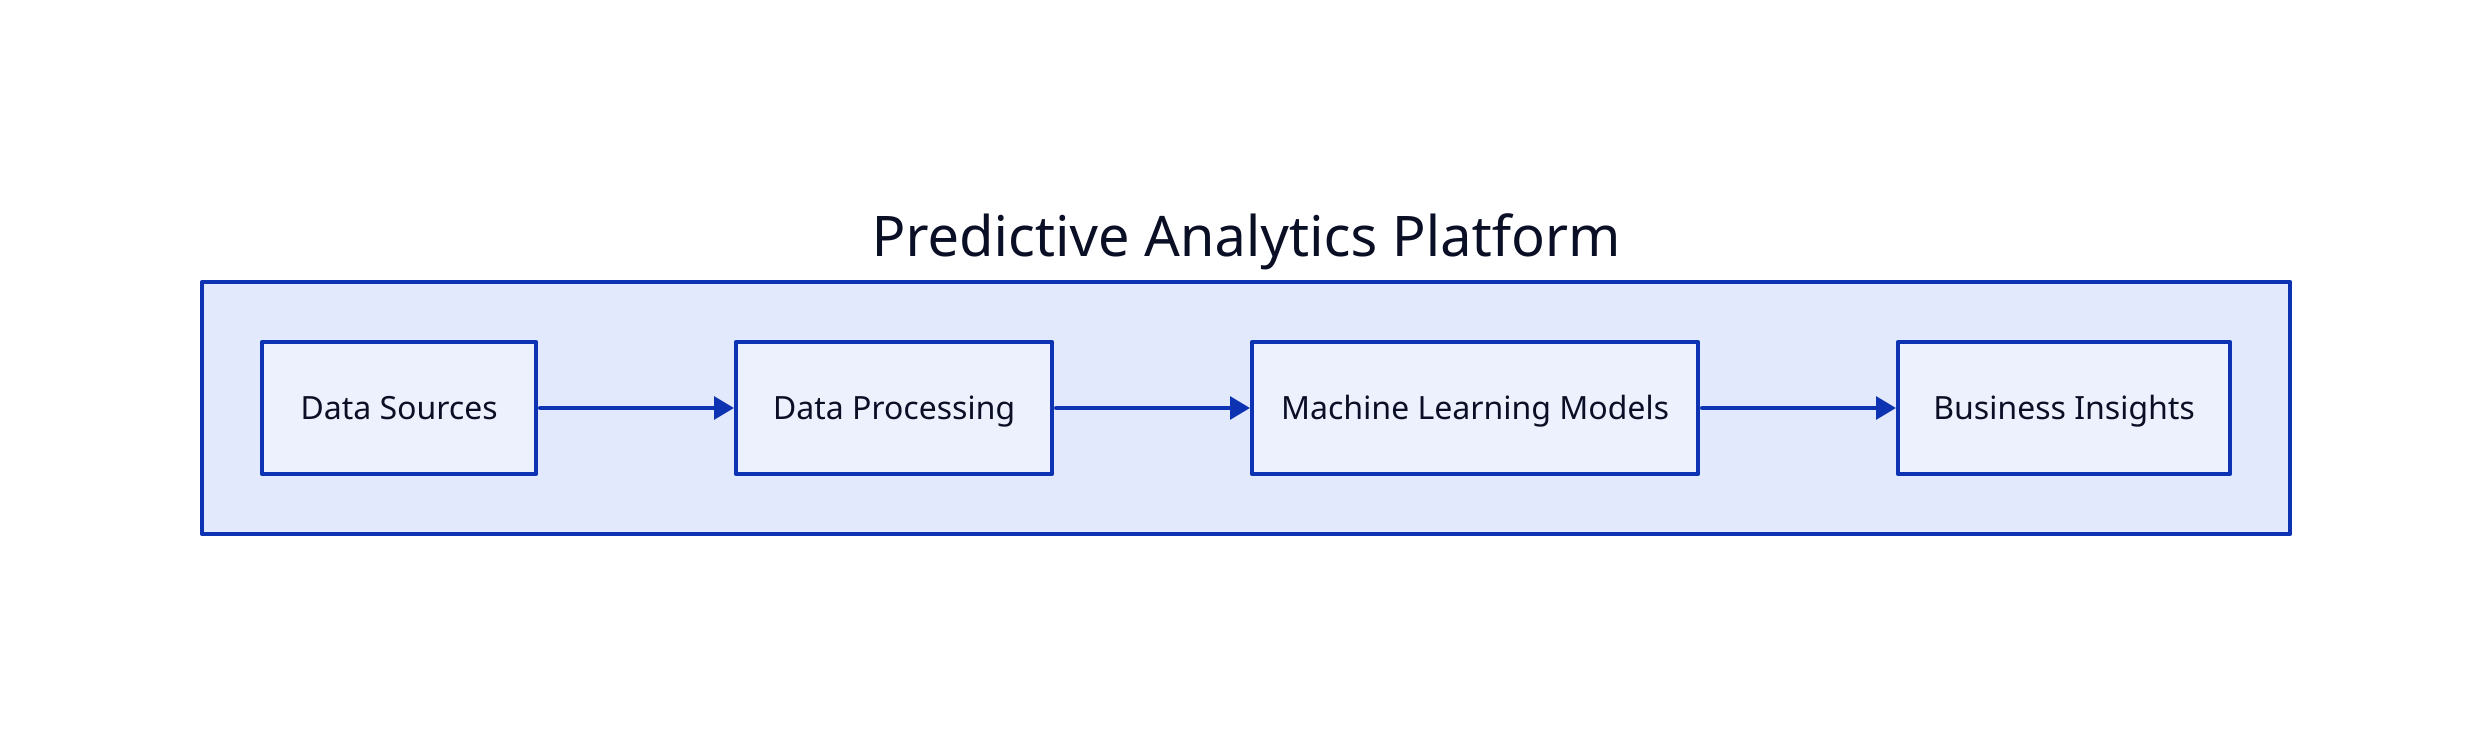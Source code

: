 direction: right

Platform: "Predictive Analytics Platform" {
  Data: "Data Sources"
  Processing: "Data Processing"
  ML: "Machine Learning Models"
  Insights: "Business Insights"

  Data -> Processing -> ML -> Insights
}
